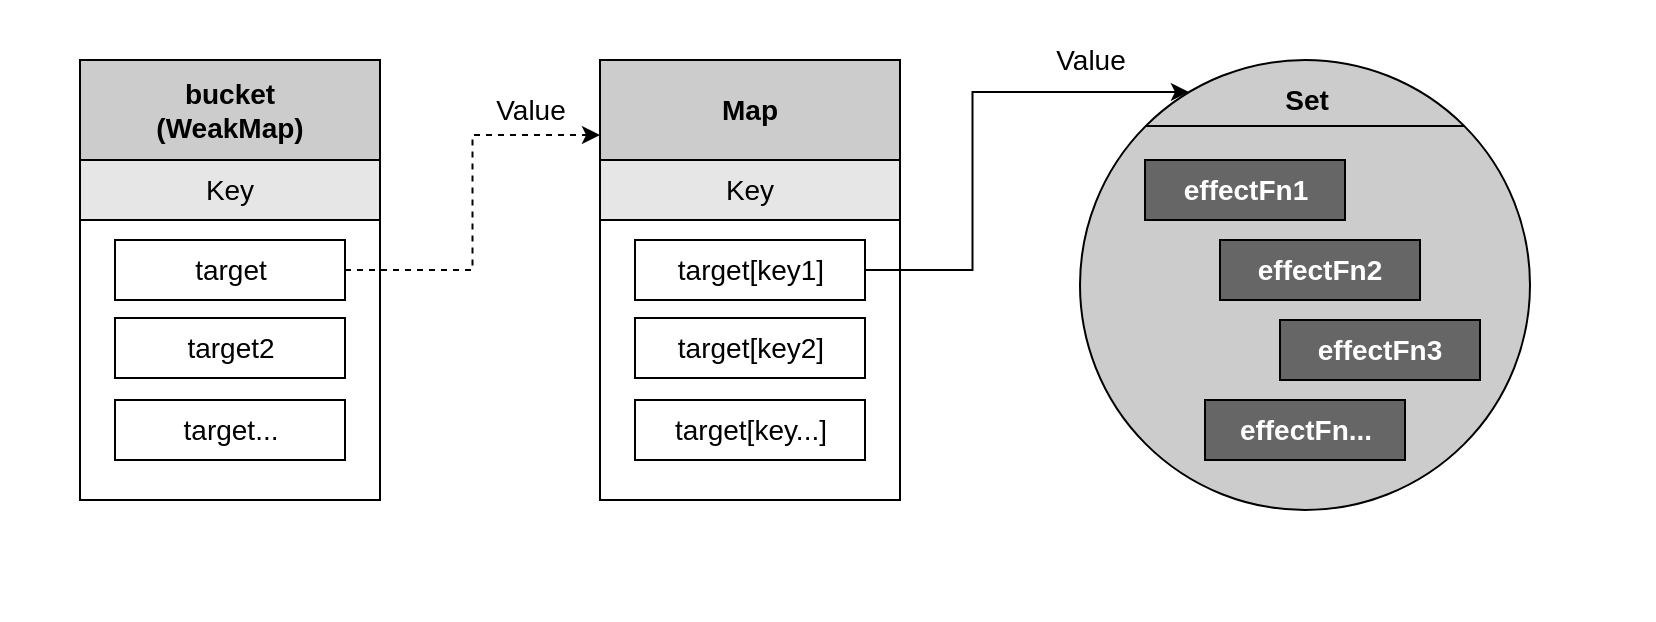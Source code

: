<mxfile version="17.4.0" type="github">
  <diagram id="SxO-jd_aEj_VVg0gSq5V" name="第1頁">
    <mxGraphModel dx="946" dy="532" grid="1" gridSize="10" guides="1" tooltips="1" connect="1" arrows="1" fold="1" page="1" pageScale="1" pageWidth="827" pageHeight="1169" math="0" shadow="0">
      <root>
        <mxCell id="0" />
        <mxCell id="1" parent="0" />
        <mxCell id="T3qDtWqvtZq3di_P9cSl-44" value="bucket&lt;br&gt;(WeakMap)" style="rounded=0;whiteSpace=wrap;html=1;fontSize=14;strokeColor=default;fontStyle=1;fillColor=#CCCCCC;" parent="1" vertex="1">
          <mxGeometry x="40" y="30" width="150" height="50" as="geometry" />
        </mxCell>
        <mxCell id="T3qDtWqvtZq3di_P9cSl-45" style="edgeStyle=orthogonalEdgeStyle;rounded=0;orthogonalLoop=1;jettySize=auto;html=1;exitX=0.5;exitY=1;exitDx=0;exitDy=0;fontSize=14;" parent="1" source="T3qDtWqvtZq3di_P9cSl-44" target="T3qDtWqvtZq3di_P9cSl-44" edge="1">
          <mxGeometry relative="1" as="geometry" />
        </mxCell>
        <mxCell id="T3qDtWqvtZq3di_P9cSl-46" value="" style="rounded=0;whiteSpace=wrap;html=1;fontSize=14;strokeColor=default;fillColor=#FFFFFF;" parent="1" vertex="1">
          <mxGeometry x="40" y="80" width="150" height="170" as="geometry" />
        </mxCell>
        <mxCell id="T3qDtWqvtZq3di_P9cSl-47" value="Key" style="rounded=0;whiteSpace=wrap;html=1;fontSize=14;strokeColor=default;fillColor=#E6E6E6;" parent="1" vertex="1">
          <mxGeometry x="40" y="80" width="150" height="30" as="geometry" />
        </mxCell>
        <mxCell id="T3qDtWqvtZq3di_P9cSl-59" value="" style="edgeStyle=orthogonalEdgeStyle;rounded=0;orthogonalLoop=1;jettySize=auto;html=1;fontSize=14;entryX=0;entryY=0.75;entryDx=0;entryDy=0;dashed=1;" parent="1" source="T3qDtWqvtZq3di_P9cSl-48" target="T3qDtWqvtZq3di_P9cSl-52" edge="1">
          <mxGeometry relative="1" as="geometry" />
        </mxCell>
        <mxCell id="T3qDtWqvtZq3di_P9cSl-48" value="target" style="rounded=0;whiteSpace=wrap;html=1;fontSize=14;" parent="1" vertex="1">
          <mxGeometry x="57.5" y="120" width="115" height="30" as="geometry" />
        </mxCell>
        <mxCell id="T3qDtWqvtZq3di_P9cSl-52" value="Map" style="rounded=0;whiteSpace=wrap;html=1;fontSize=14;strokeColor=default;fontStyle=1;fillColor=#CCCCCC;" parent="1" vertex="1">
          <mxGeometry x="300" y="30" width="150" height="50" as="geometry" />
        </mxCell>
        <mxCell id="T3qDtWqvtZq3di_P9cSl-53" style="edgeStyle=orthogonalEdgeStyle;rounded=0;orthogonalLoop=1;jettySize=auto;html=1;exitX=0.5;exitY=1;exitDx=0;exitDy=0;fontSize=14;" parent="1" source="T3qDtWqvtZq3di_P9cSl-52" target="T3qDtWqvtZq3di_P9cSl-52" edge="1">
          <mxGeometry relative="1" as="geometry" />
        </mxCell>
        <mxCell id="T3qDtWqvtZq3di_P9cSl-54" value="" style="rounded=0;whiteSpace=wrap;html=1;fontSize=14;strokeColor=default;fillColor=#FFFFFF;" parent="1" vertex="1">
          <mxGeometry x="300" y="80" width="150" height="170" as="geometry" />
        </mxCell>
        <mxCell id="T3qDtWqvtZq3di_P9cSl-55" value="Key" style="rounded=0;whiteSpace=wrap;html=1;fontSize=14;strokeColor=default;fillColor=#E6E6E6;" parent="1" vertex="1">
          <mxGeometry x="300" y="80" width="150" height="30" as="geometry" />
        </mxCell>
        <mxCell id="T3qDtWqvtZq3di_P9cSl-71" value="" style="edgeStyle=orthogonalEdgeStyle;rounded=0;orthogonalLoop=1;jettySize=auto;html=1;fontSize=14;fontColor=#FFFFFF;entryX=0.242;entryY=0.071;entryDx=0;entryDy=0;entryPerimeter=0;" parent="1" source="T3qDtWqvtZq3di_P9cSl-56" target="T3qDtWqvtZq3di_P9cSl-64" edge="1">
          <mxGeometry relative="1" as="geometry" />
        </mxCell>
        <mxCell id="T3qDtWqvtZq3di_P9cSl-56" value="target[key1]" style="rounded=0;whiteSpace=wrap;html=1;fontSize=14;" parent="1" vertex="1">
          <mxGeometry x="317.5" y="120" width="115" height="30" as="geometry" />
        </mxCell>
        <mxCell id="T3qDtWqvtZq3di_P9cSl-61" value="target2" style="rounded=0;whiteSpace=wrap;html=1;fontSize=14;" parent="1" vertex="1">
          <mxGeometry x="57.5" y="159" width="115" height="30" as="geometry" />
        </mxCell>
        <mxCell id="T3qDtWqvtZq3di_P9cSl-62" value="target..." style="rounded=0;whiteSpace=wrap;html=1;fontSize=14;" parent="1" vertex="1">
          <mxGeometry x="57.5" y="200" width="115" height="30" as="geometry" />
        </mxCell>
        <mxCell id="T3qDtWqvtZq3di_P9cSl-63" value="Value" style="text;html=1;align=center;verticalAlign=middle;resizable=0;points=[];autosize=1;strokeColor=none;fillColor=none;fontSize=14;" parent="1" vertex="1">
          <mxGeometry x="240" y="45" width="50" height="20" as="geometry" />
        </mxCell>
        <mxCell id="T3qDtWqvtZq3di_P9cSl-64" value="" style="ellipse;whiteSpace=wrap;html=1;aspect=fixed;fontSize=14;strokeColor=default;fillColor=#CCCCCC;" parent="1" vertex="1">
          <mxGeometry x="540" y="30" width="225" height="225" as="geometry" />
        </mxCell>
        <mxCell id="T3qDtWqvtZq3di_P9cSl-65" value="" style="endArrow=none;html=1;rounded=0;fontSize=14;entryX=1;entryY=0;entryDx=0;entryDy=0;exitX=0;exitY=0;exitDx=0;exitDy=0;" parent="1" source="T3qDtWqvtZq3di_P9cSl-64" target="T3qDtWqvtZq3di_P9cSl-64" edge="1">
          <mxGeometry width="50" height="50" relative="1" as="geometry">
            <mxPoint x="590" y="63" as="sourcePoint" />
            <mxPoint x="680" y="65" as="targetPoint" />
          </mxGeometry>
        </mxCell>
        <mxCell id="T3qDtWqvtZq3di_P9cSl-66" value="Set" style="text;html=1;align=center;verticalAlign=middle;resizable=0;points=[];autosize=1;strokeColor=none;fillColor=none;fontSize=14;fontStyle=1" parent="1" vertex="1">
          <mxGeometry x="632.5" y="40" width="40" height="20" as="geometry" />
        </mxCell>
        <mxCell id="T3qDtWqvtZq3di_P9cSl-67" value="effectFn1" style="rounded=0;whiteSpace=wrap;html=1;fontSize=14;strokeColor=default;fillColor=#666666;fontColor=#FFFFFF;fontStyle=1" parent="1" vertex="1">
          <mxGeometry x="572.5" y="80" width="100" height="30" as="geometry" />
        </mxCell>
        <mxCell id="T3qDtWqvtZq3di_P9cSl-68" value="effectFn2" style="rounded=0;whiteSpace=wrap;html=1;fontSize=14;strokeColor=default;fillColor=#666666;fontColor=#FFFFFF;fontStyle=1" parent="1" vertex="1">
          <mxGeometry x="610" y="120" width="100" height="30" as="geometry" />
        </mxCell>
        <mxCell id="T3qDtWqvtZq3di_P9cSl-69" value="effectFn3" style="rounded=0;whiteSpace=wrap;html=1;fontSize=14;strokeColor=default;fillColor=#666666;fontColor=#FFFFFF;fontStyle=1" parent="1" vertex="1">
          <mxGeometry x="640" y="160" width="100" height="30" as="geometry" />
        </mxCell>
        <mxCell id="T3qDtWqvtZq3di_P9cSl-70" value="effectFn..." style="rounded=0;whiteSpace=wrap;html=1;fontSize=14;strokeColor=default;fillColor=#666666;fontColor=#FFFFFF;fontStyle=1" parent="1" vertex="1">
          <mxGeometry x="602.5" y="200" width="100" height="30" as="geometry" />
        </mxCell>
        <mxCell id="T3qDtWqvtZq3di_P9cSl-72" value="Value" style="text;html=1;align=center;verticalAlign=middle;resizable=0;points=[];autosize=1;strokeColor=none;fillColor=none;fontSize=14;" parent="1" vertex="1">
          <mxGeometry x="520" y="20" width="50" height="20" as="geometry" />
        </mxCell>
        <mxCell id="T3qDtWqvtZq3di_P9cSl-73" value="target[key2]" style="rounded=0;whiteSpace=wrap;html=1;fontSize=14;" parent="1" vertex="1">
          <mxGeometry x="317.5" y="159" width="115" height="30" as="geometry" />
        </mxCell>
        <mxCell id="T3qDtWqvtZq3di_P9cSl-74" value="target[key...]" style="rounded=0;whiteSpace=wrap;html=1;fontSize=14;" parent="1" vertex="1">
          <mxGeometry x="317.5" y="200" width="115" height="30" as="geometry" />
        </mxCell>
        <mxCell id="4rYM_8yCLiuCh_X4XvUf-1" value="" style="rounded=0;whiteSpace=wrap;html=1;fontSize=14;fontColor=#FFFFFF;strokeColor=none;fillColor=none;" vertex="1" parent="1">
          <mxGeometry width="827" height="310" as="geometry" />
        </mxCell>
      </root>
    </mxGraphModel>
  </diagram>
</mxfile>
